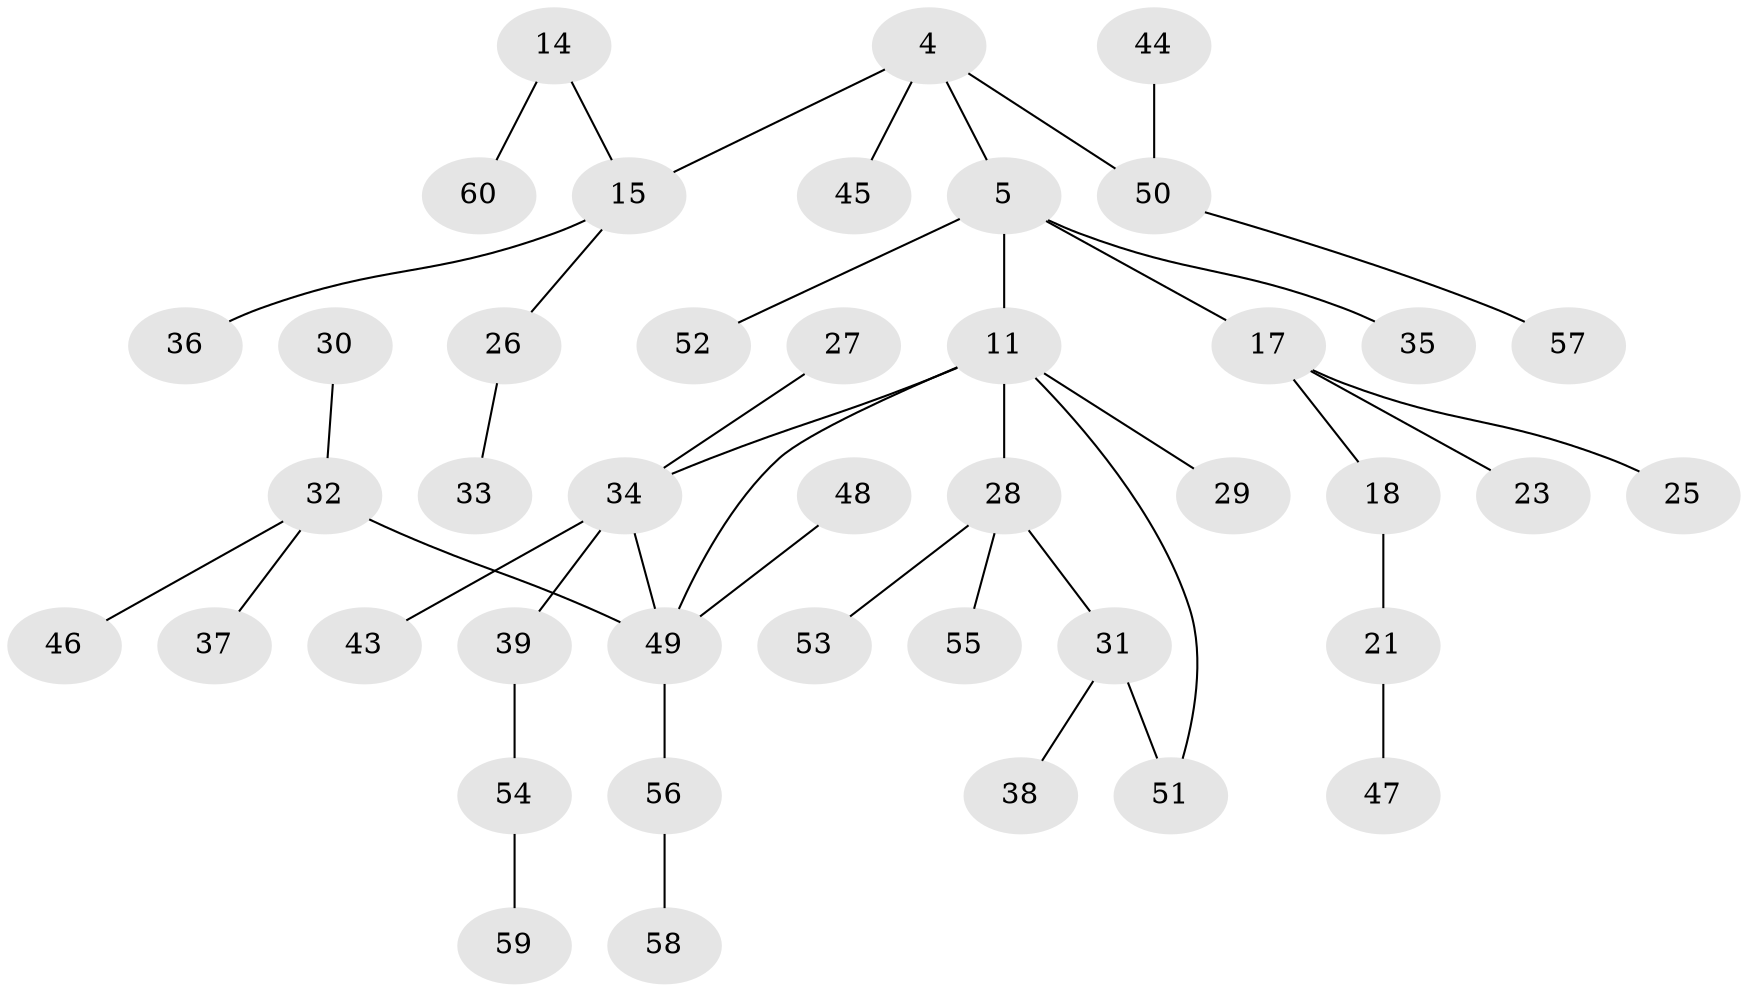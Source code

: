 // original degree distribution, {5: 0.03333333333333333, 4: 0.11666666666666667, 3: 0.21666666666666667, 6: 0.016666666666666666, 2: 0.2, 1: 0.4166666666666667}
// Generated by graph-tools (version 1.1) at 2025/46/03/04/25 21:46:00]
// undirected, 42 vertices, 43 edges
graph export_dot {
graph [start="1"]
  node [color=gray90,style=filled];
  4;
  5 [super="+3"];
  11 [super="+1+2"];
  14;
  15 [super="+9"];
  17;
  18;
  21;
  23;
  25;
  26;
  27;
  28 [super="+20"];
  29;
  30;
  31;
  32 [super="+16"];
  33;
  34 [super="+12+24"];
  35;
  36;
  37;
  38;
  39;
  43;
  44;
  45;
  46;
  47;
  48;
  49 [super="+10+40"];
  50 [super="+22+41"];
  51 [super="+42"];
  52;
  53;
  54;
  55;
  56;
  57;
  58;
  59;
  60;
  4 -- 45;
  4 -- 15 [weight=2];
  4 -- 5;
  4 -- 50 [weight=2];
  5 -- 17;
  5 -- 35;
  5 -- 52;
  5 -- 11 [weight=2];
  11 -- 51;
  11 -- 29;
  11 -- 49;
  11 -- 28;
  11 -- 34;
  14 -- 60;
  14 -- 15;
  15 -- 26;
  15 -- 36;
  17 -- 18;
  17 -- 23;
  17 -- 25;
  18 -- 21;
  21 -- 47;
  26 -- 33;
  27 -- 34;
  28 -- 53;
  28 -- 55;
  28 -- 31;
  30 -- 32;
  31 -- 38;
  31 -- 51 [weight=2];
  32 -- 37;
  32 -- 46;
  32 -- 49 [weight=2];
  34 -- 49;
  34 -- 39;
  34 -- 43;
  39 -- 54;
  44 -- 50;
  48 -- 49;
  49 -- 56;
  50 -- 57;
  54 -- 59;
  56 -- 58;
}
